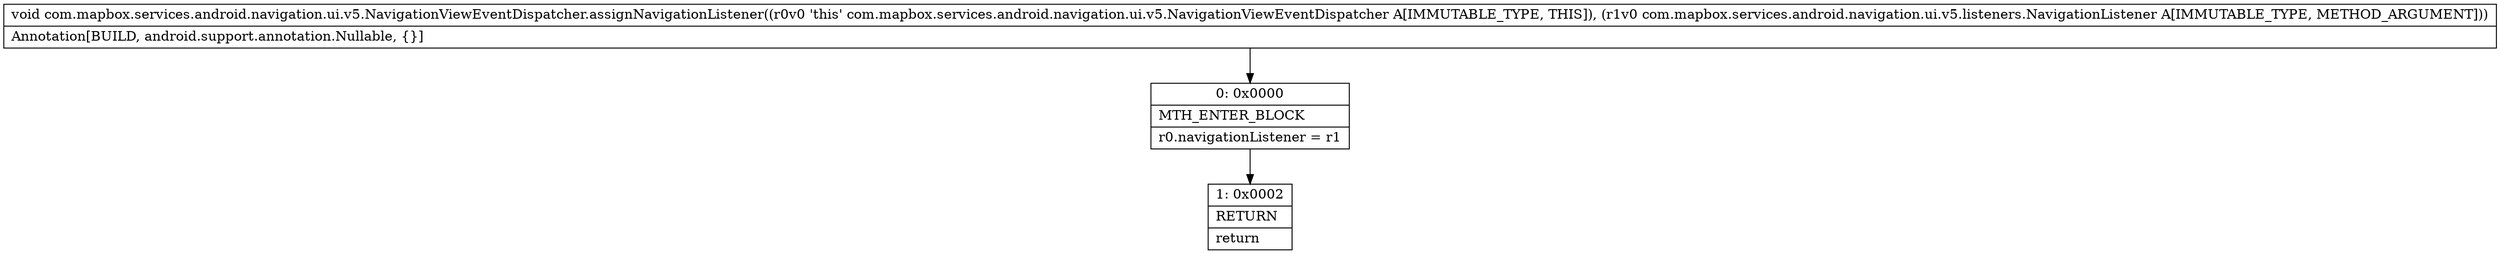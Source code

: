 digraph "CFG forcom.mapbox.services.android.navigation.ui.v5.NavigationViewEventDispatcher.assignNavigationListener(Lcom\/mapbox\/services\/android\/navigation\/ui\/v5\/listeners\/NavigationListener;)V" {
Node_0 [shape=record,label="{0\:\ 0x0000|MTH_ENTER_BLOCK\l|r0.navigationListener = r1\l}"];
Node_1 [shape=record,label="{1\:\ 0x0002|RETURN\l|return\l}"];
MethodNode[shape=record,label="{void com.mapbox.services.android.navigation.ui.v5.NavigationViewEventDispatcher.assignNavigationListener((r0v0 'this' com.mapbox.services.android.navigation.ui.v5.NavigationViewEventDispatcher A[IMMUTABLE_TYPE, THIS]), (r1v0 com.mapbox.services.android.navigation.ui.v5.listeners.NavigationListener A[IMMUTABLE_TYPE, METHOD_ARGUMENT]))  | Annotation[BUILD, android.support.annotation.Nullable, \{\}]\l}"];
MethodNode -> Node_0;
Node_0 -> Node_1;
}

